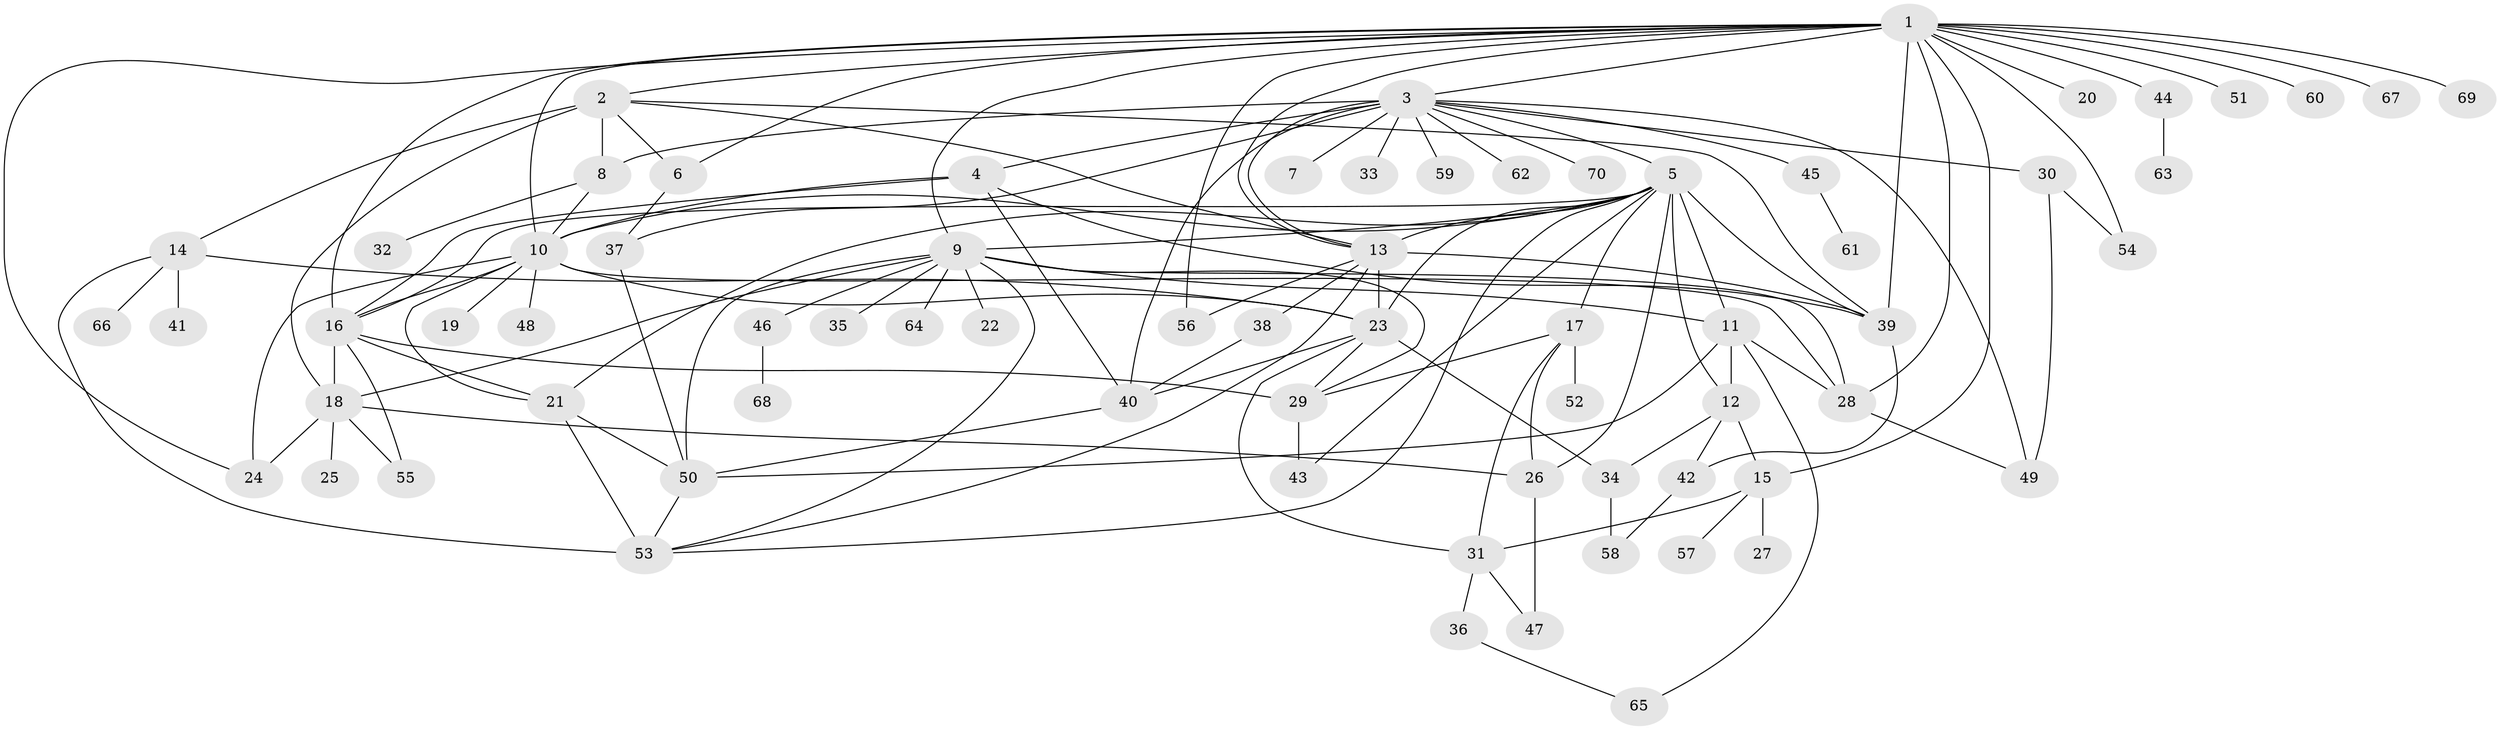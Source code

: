 // original degree distribution, {21: 0.007142857142857143, 16: 0.007142857142857143, 17: 0.007142857142857143, 6: 0.02142857142857143, 23: 0.007142857142857143, 5: 0.03571428571428571, 3: 0.11428571428571428, 1: 0.4785714285714286, 14: 0.014285714285714285, 2: 0.20714285714285716, 20: 0.007142857142857143, 7: 0.02857142857142857, 13: 0.007142857142857143, 4: 0.04285714285714286, 8: 0.014285714285714285}
// Generated by graph-tools (version 1.1) at 2025/35/03/09/25 02:35:47]
// undirected, 70 vertices, 131 edges
graph export_dot {
graph [start="1"]
  node [color=gray90,style=filled];
  1;
  2;
  3;
  4;
  5;
  6;
  7;
  8;
  9;
  10;
  11;
  12;
  13;
  14;
  15;
  16;
  17;
  18;
  19;
  20;
  21;
  22;
  23;
  24;
  25;
  26;
  27;
  28;
  29;
  30;
  31;
  32;
  33;
  34;
  35;
  36;
  37;
  38;
  39;
  40;
  41;
  42;
  43;
  44;
  45;
  46;
  47;
  48;
  49;
  50;
  51;
  52;
  53;
  54;
  55;
  56;
  57;
  58;
  59;
  60;
  61;
  62;
  63;
  64;
  65;
  66;
  67;
  68;
  69;
  70;
  1 -- 2 [weight=1.0];
  1 -- 3 [weight=1.0];
  1 -- 6 [weight=1.0];
  1 -- 9 [weight=1.0];
  1 -- 10 [weight=1.0];
  1 -- 13 [weight=1.0];
  1 -- 15 [weight=1.0];
  1 -- 16 [weight=1.0];
  1 -- 20 [weight=1.0];
  1 -- 24 [weight=1.0];
  1 -- 28 [weight=1.0];
  1 -- 39 [weight=1.0];
  1 -- 44 [weight=1.0];
  1 -- 51 [weight=1.0];
  1 -- 54 [weight=1.0];
  1 -- 56 [weight=1.0];
  1 -- 60 [weight=1.0];
  1 -- 67 [weight=1.0];
  1 -- 69 [weight=1.0];
  2 -- 6 [weight=2.0];
  2 -- 8 [weight=8.0];
  2 -- 13 [weight=1.0];
  2 -- 14 [weight=1.0];
  2 -- 18 [weight=1.0];
  2 -- 39 [weight=1.0];
  3 -- 4 [weight=1.0];
  3 -- 5 [weight=1.0];
  3 -- 7 [weight=1.0];
  3 -- 8 [weight=1.0];
  3 -- 13 [weight=1.0];
  3 -- 30 [weight=1.0];
  3 -- 33 [weight=1.0];
  3 -- 37 [weight=2.0];
  3 -- 40 [weight=1.0];
  3 -- 45 [weight=1.0];
  3 -- 49 [weight=1.0];
  3 -- 59 [weight=1.0];
  3 -- 62 [weight=1.0];
  3 -- 70 [weight=1.0];
  4 -- 10 [weight=1.0];
  4 -- 16 [weight=1.0];
  4 -- 39 [weight=1.0];
  4 -- 40 [weight=1.0];
  5 -- 9 [weight=1.0];
  5 -- 10 [weight=1.0];
  5 -- 11 [weight=1.0];
  5 -- 12 [weight=8.0];
  5 -- 13 [weight=1.0];
  5 -- 16 [weight=1.0];
  5 -- 17 [weight=1.0];
  5 -- 21 [weight=1.0];
  5 -- 23 [weight=1.0];
  5 -- 26 [weight=1.0];
  5 -- 39 [weight=1.0];
  5 -- 43 [weight=1.0];
  5 -- 53 [weight=1.0];
  6 -- 37 [weight=1.0];
  8 -- 10 [weight=1.0];
  8 -- 32 [weight=1.0];
  9 -- 11 [weight=1.0];
  9 -- 18 [weight=1.0];
  9 -- 22 [weight=1.0];
  9 -- 28 [weight=1.0];
  9 -- 29 [weight=1.0];
  9 -- 35 [weight=1.0];
  9 -- 46 [weight=1.0];
  9 -- 50 [weight=1.0];
  9 -- 53 [weight=1.0];
  9 -- 64 [weight=1.0];
  10 -- 16 [weight=1.0];
  10 -- 19 [weight=1.0];
  10 -- 21 [weight=1.0];
  10 -- 23 [weight=1.0];
  10 -- 24 [weight=1.0];
  10 -- 28 [weight=1.0];
  10 -- 48 [weight=1.0];
  11 -- 12 [weight=1.0];
  11 -- 28 [weight=2.0];
  11 -- 50 [weight=1.0];
  11 -- 65 [weight=1.0];
  12 -- 15 [weight=1.0];
  12 -- 34 [weight=1.0];
  12 -- 42 [weight=1.0];
  13 -- 23 [weight=9.0];
  13 -- 38 [weight=1.0];
  13 -- 39 [weight=1.0];
  13 -- 53 [weight=1.0];
  13 -- 56 [weight=1.0];
  14 -- 23 [weight=1.0];
  14 -- 41 [weight=1.0];
  14 -- 53 [weight=1.0];
  14 -- 66 [weight=1.0];
  15 -- 27 [weight=1.0];
  15 -- 31 [weight=1.0];
  15 -- 57 [weight=1.0];
  16 -- 18 [weight=5.0];
  16 -- 21 [weight=1.0];
  16 -- 29 [weight=1.0];
  16 -- 55 [weight=1.0];
  17 -- 26 [weight=1.0];
  17 -- 29 [weight=1.0];
  17 -- 31 [weight=2.0];
  17 -- 52 [weight=1.0];
  18 -- 24 [weight=1.0];
  18 -- 25 [weight=1.0];
  18 -- 26 [weight=1.0];
  18 -- 55 [weight=1.0];
  21 -- 50 [weight=1.0];
  21 -- 53 [weight=3.0];
  23 -- 29 [weight=1.0];
  23 -- 31 [weight=1.0];
  23 -- 34 [weight=1.0];
  23 -- 40 [weight=1.0];
  26 -- 47 [weight=1.0];
  28 -- 49 [weight=1.0];
  29 -- 43 [weight=1.0];
  30 -- 49 [weight=1.0];
  30 -- 54 [weight=1.0];
  31 -- 36 [weight=1.0];
  31 -- 47 [weight=2.0];
  34 -- 58 [weight=1.0];
  36 -- 65 [weight=1.0];
  37 -- 50 [weight=1.0];
  38 -- 40 [weight=1.0];
  39 -- 42 [weight=1.0];
  40 -- 50 [weight=1.0];
  42 -- 58 [weight=1.0];
  44 -- 63 [weight=1.0];
  45 -- 61 [weight=1.0];
  46 -- 68 [weight=1.0];
  50 -- 53 [weight=1.0];
}
